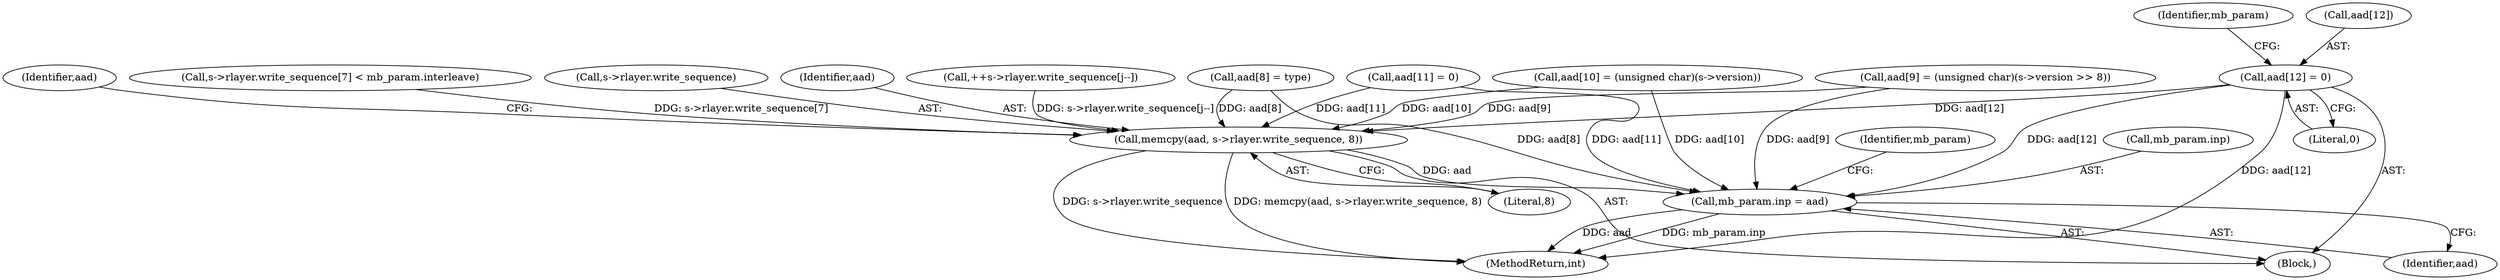 digraph "0_openssl_4ad93618d26a3ea23d36ad5498ff4f59eff3a4d2_0@array" {
"1000487" [label="(Call,aad[12] = 0)"];
"1000449" [label="(Call,memcpy(aad, s->rlayer.write_sequence, 8))"];
"1000497" [label="(Call,mb_param.inp = aad)"];
"1000487" [label="(Call,aad[12] = 0)"];
"1000457" [label="(Call,aad[8] = type)"];
"1000459" [label="(Identifier,aad)"];
"1000473" [label="(Call,aad[10] = (unsigned char)(s->version))"];
"1000451" [label="(Call,s->rlayer.write_sequence)"];
"1000491" [label="(Literal,0)"];
"1000504" [label="(Identifier,mb_param)"];
"1000450" [label="(Identifier,aad)"];
"1000603" [label="(Call,++s->rlayer.write_sequence[j--])"];
"1000462" [label="(Call,aad[9] = (unsigned char)(s->version >> 8))"];
"1000501" [label="(Identifier,aad)"];
"1000456" [label="(Literal,8)"];
"1000449" [label="(Call,memcpy(aad, s->rlayer.write_sequence, 8))"];
"1000494" [label="(Identifier,mb_param)"];
"1000488" [label="(Call,aad[12])"];
"1000497" [label="(Call,mb_param.inp = aad)"];
"1000388" [label="(Block,)"];
"1000482" [label="(Call,aad[11] = 0)"];
"1000581" [label="(Call,s->rlayer.write_sequence[7] < mb_param.interleave)"];
"1000498" [label="(Call,mb_param.inp)"];
"1000980" [label="(MethodReturn,int)"];
"1000487" -> "1000388"  [label="AST: "];
"1000487" -> "1000491"  [label="CFG: "];
"1000488" -> "1000487"  [label="AST: "];
"1000491" -> "1000487"  [label="AST: "];
"1000494" -> "1000487"  [label="CFG: "];
"1000487" -> "1000980"  [label="DDG: aad[12]"];
"1000487" -> "1000449"  [label="DDG: aad[12]"];
"1000487" -> "1000497"  [label="DDG: aad[12]"];
"1000449" -> "1000388"  [label="AST: "];
"1000449" -> "1000456"  [label="CFG: "];
"1000450" -> "1000449"  [label="AST: "];
"1000451" -> "1000449"  [label="AST: "];
"1000456" -> "1000449"  [label="AST: "];
"1000459" -> "1000449"  [label="CFG: "];
"1000449" -> "1000980"  [label="DDG: memcpy(aad, s->rlayer.write_sequence, 8)"];
"1000449" -> "1000980"  [label="DDG: s->rlayer.write_sequence"];
"1000482" -> "1000449"  [label="DDG: aad[11]"];
"1000462" -> "1000449"  [label="DDG: aad[9]"];
"1000473" -> "1000449"  [label="DDG: aad[10]"];
"1000457" -> "1000449"  [label="DDG: aad[8]"];
"1000603" -> "1000449"  [label="DDG: s->rlayer.write_sequence[j--]"];
"1000581" -> "1000449"  [label="DDG: s->rlayer.write_sequence[7]"];
"1000449" -> "1000497"  [label="DDG: aad"];
"1000497" -> "1000388"  [label="AST: "];
"1000497" -> "1000501"  [label="CFG: "];
"1000498" -> "1000497"  [label="AST: "];
"1000501" -> "1000497"  [label="AST: "];
"1000504" -> "1000497"  [label="CFG: "];
"1000497" -> "1000980"  [label="DDG: mb_param.inp"];
"1000497" -> "1000980"  [label="DDG: aad"];
"1000482" -> "1000497"  [label="DDG: aad[11]"];
"1000462" -> "1000497"  [label="DDG: aad[9]"];
"1000457" -> "1000497"  [label="DDG: aad[8]"];
"1000473" -> "1000497"  [label="DDG: aad[10]"];
}
